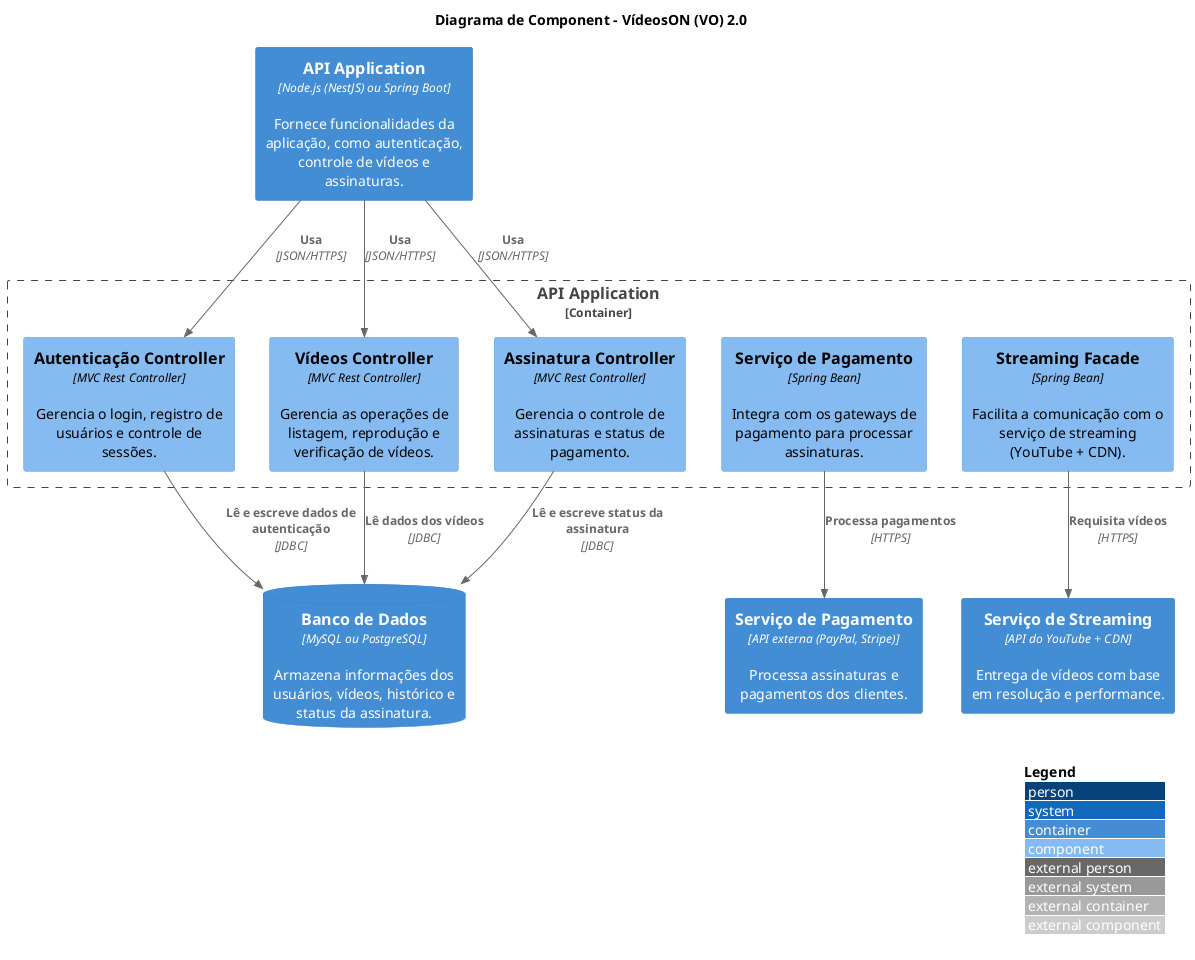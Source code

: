 @startuml

!include <c4/C4_Component.puml> 

LAYOUT_WITH_LEGEND()

title Diagrama de Component - VídeosON (VO) 2.0

Container(api_backend, "API Application", "Node.js (NestJS) ou Spring Boot", "Fornece funcionalidades da aplicação, como autenticação, controle de vídeos e assinaturas.")
ContainerDb(db, "Banco de Dados", "MySQL ou PostgreSQL", "Armazena informações dos usuários, vídeos, histórico e status da assinatura.")
Container(streaming_service, "Serviço de Streaming", "API do YouTube + CDN", "Entrega de vídeos com base em resolução e performance.")
Container(payments_service, "Serviço de Pagamento", "API externa (PayPal, Stripe)", "Processa assinaturas e pagamentos dos clientes.")

Container_Boundary(api, "API Application") {
    Component(auth_controller, "Autenticação Controller", "MVC Rest Controller", "Gerencia o login, registro de usuários e controle de sessões.")
    Component(videos_controller, "Vídeos Controller", "MVC Rest Controller", "Gerencia as operações de listagem, reprodução e verificação de vídeos.")
    Component(subscription_controller, "Assinatura Controller", "MVC Rest Controller", "Gerencia o controle de assinaturas e status de pagamento.")
    Component(payment_service, "Serviço de Pagamento", "Spring Bean", "Integra com os gateways de pagamento para processar assinaturas.")
    Component(streaming_facade, "Streaming Facade", "Spring Bean", "Facilita a comunicação com o serviço de streaming (YouTube + CDN).")
    
    Rel(auth_controller, db, "Lê e escreve dados de autenticação", "JDBC")
    Rel(videos_controller, db, "Lê dados dos vídeos", "JDBC")
    Rel(subscription_controller, db, "Lê e escreve status da assinatura", "JDBC")
    Rel(payment_service, payments_service, "Processa pagamentos", "HTTPS")
    Rel(streaming_facade, streaming_service, "Requisita vídeos", "HTTPS")
}

Rel(api_backend, auth_controller, "Usa", "JSON/HTTPS")
Rel(api_backend, videos_controller, "Usa", "JSON/HTTPS")
Rel(api_backend, subscription_controller, "Usa", "JSON/HTTPS")

@enduml
